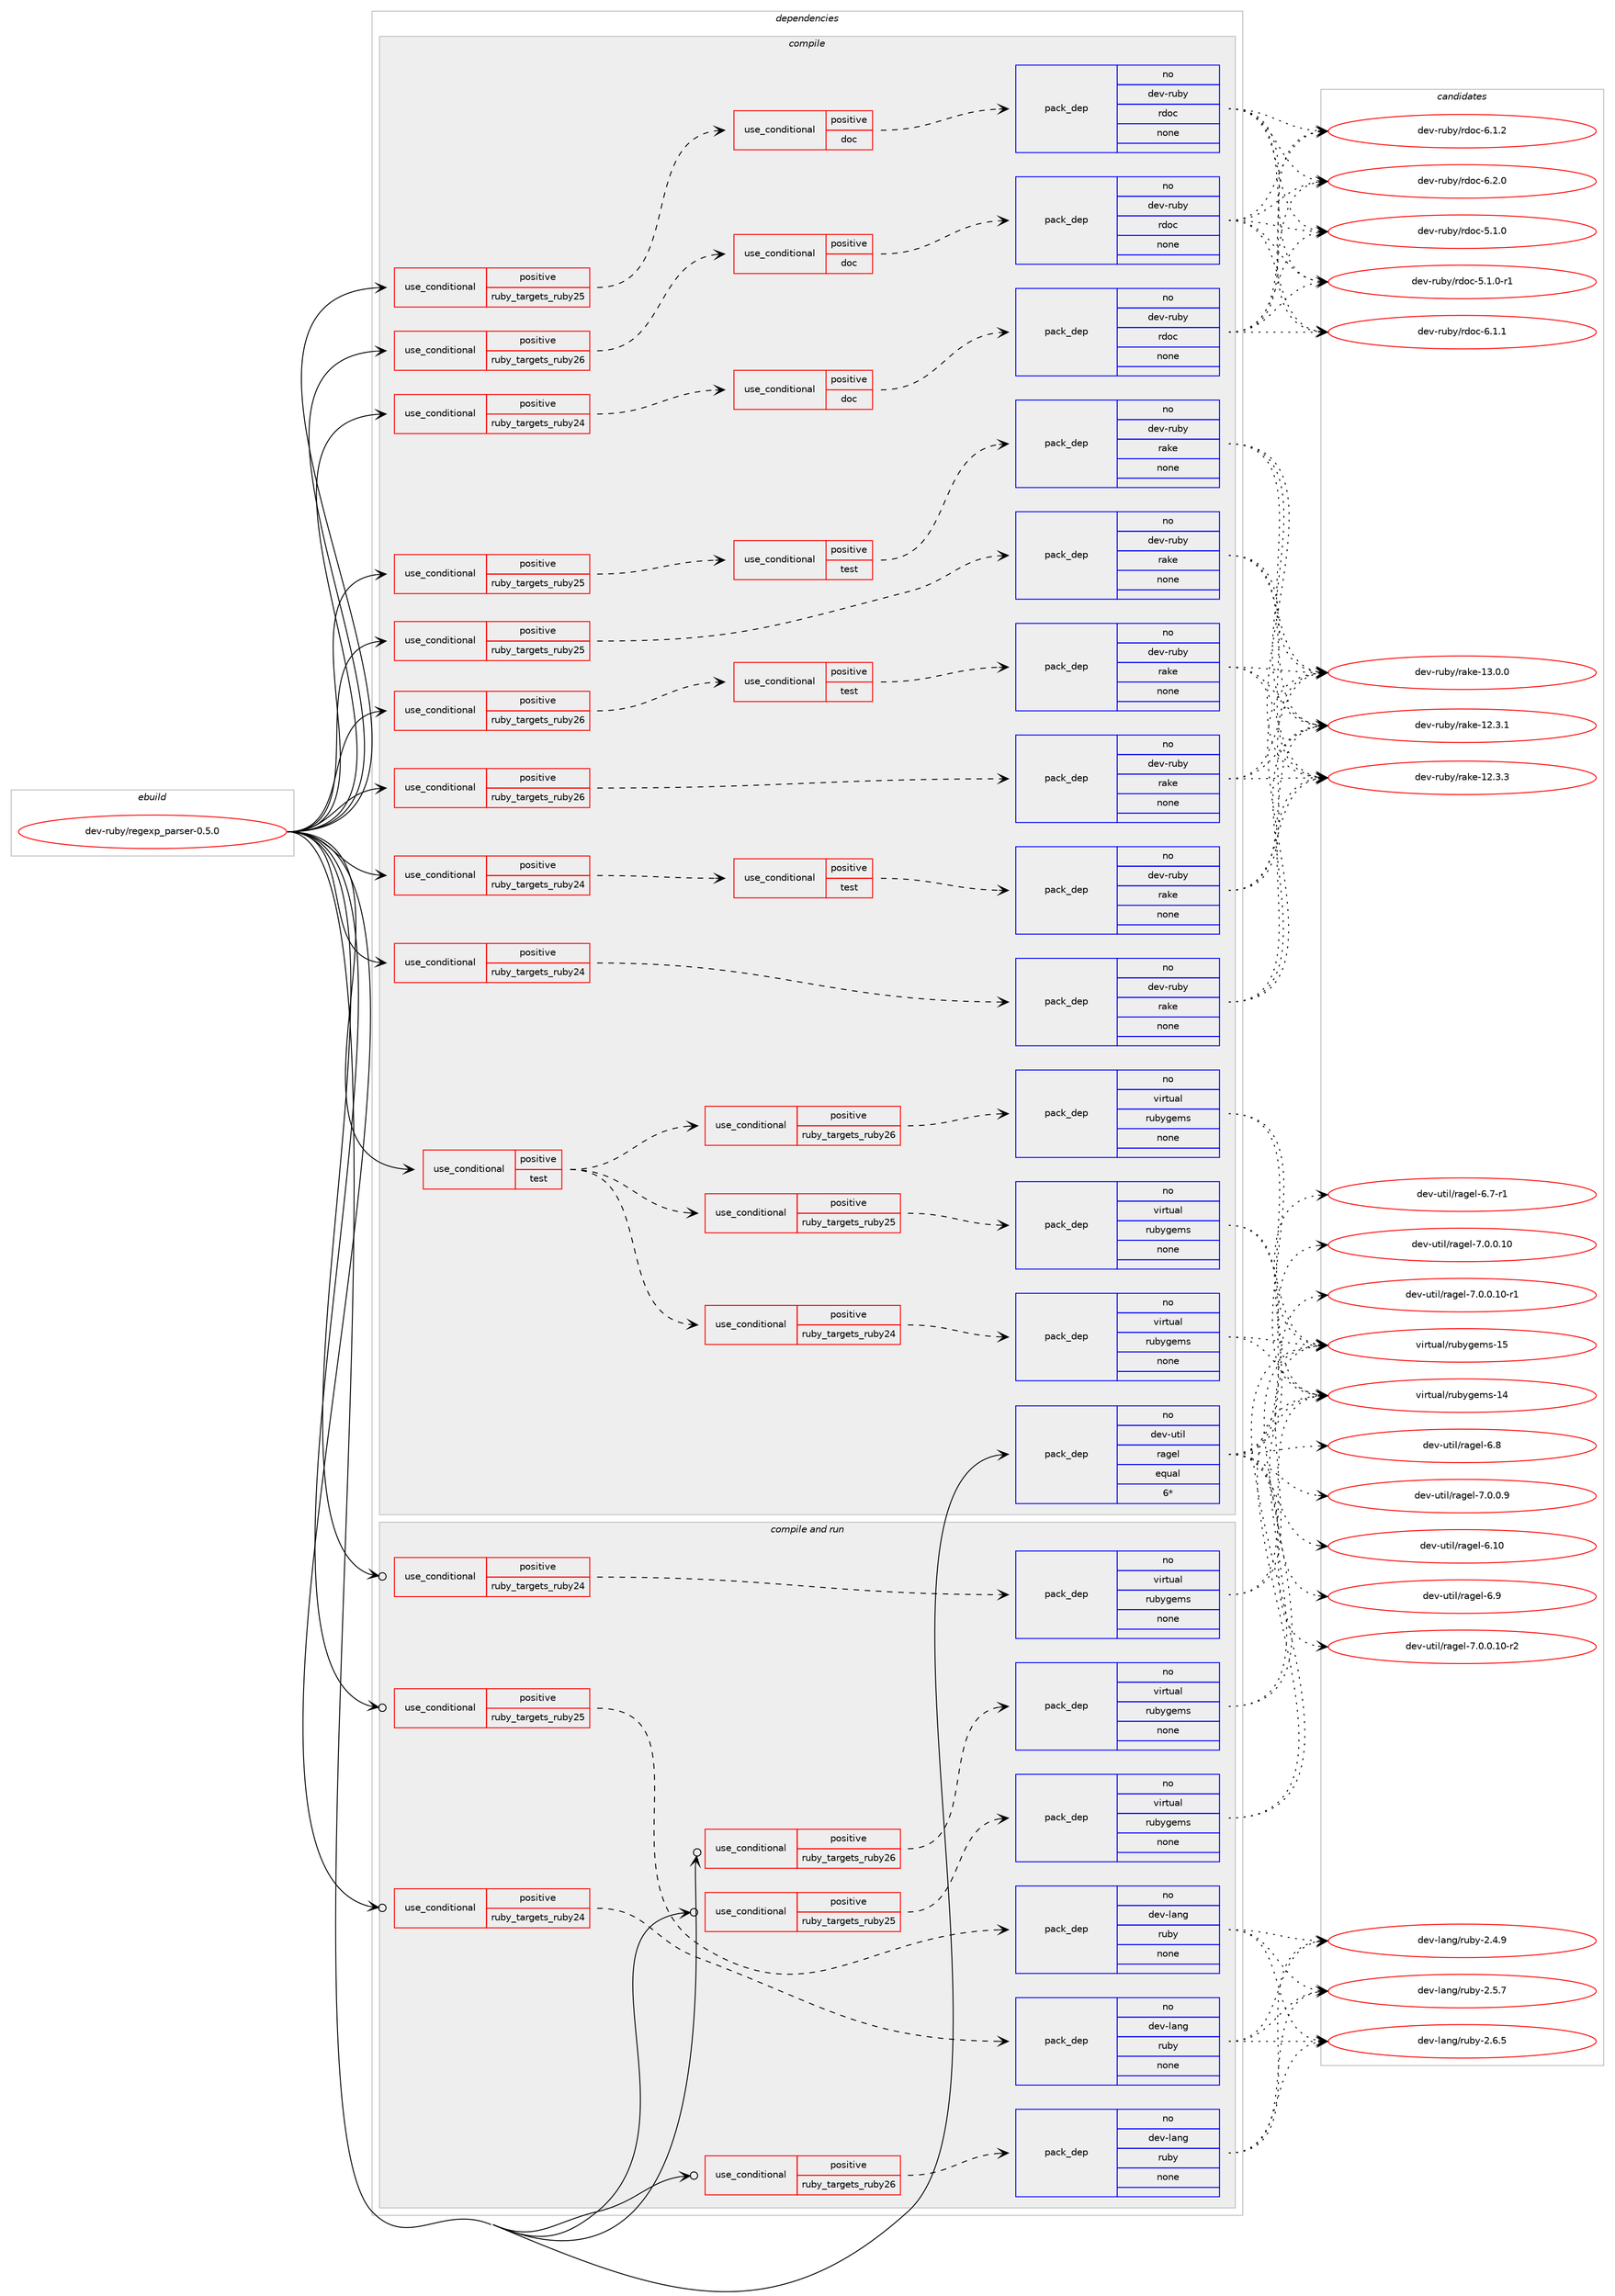 digraph prolog {

# *************
# Graph options
# *************

newrank=true;
concentrate=true;
compound=true;
graph [rankdir=LR,fontname=Helvetica,fontsize=10,ranksep=1.5];#, ranksep=2.5, nodesep=0.2];
edge  [arrowhead=vee];
node  [fontname=Helvetica,fontsize=10];

# **********
# The ebuild
# **********

subgraph cluster_leftcol {
color=gray;
rank=same;
label=<<i>ebuild</i>>;
id [label="dev-ruby/regexp_parser-0.5.0", color=red, width=4, href="../dev-ruby/regexp_parser-0.5.0.svg"];
}

# ****************
# The dependencies
# ****************

subgraph cluster_midcol {
color=gray;
label=<<i>dependencies</i>>;
subgraph cluster_compile {
fillcolor="#eeeeee";
style=filled;
label=<<i>compile</i>>;
subgraph cond172670 {
dependency705188 [label=<<TABLE BORDER="0" CELLBORDER="1" CELLSPACING="0" CELLPADDING="4"><TR><TD ROWSPAN="3" CELLPADDING="10">use_conditional</TD></TR><TR><TD>positive</TD></TR><TR><TD>ruby_targets_ruby24</TD></TR></TABLE>>, shape=none, color=red];
subgraph cond172671 {
dependency705189 [label=<<TABLE BORDER="0" CELLBORDER="1" CELLSPACING="0" CELLPADDING="4"><TR><TD ROWSPAN="3" CELLPADDING="10">use_conditional</TD></TR><TR><TD>positive</TD></TR><TR><TD>doc</TD></TR></TABLE>>, shape=none, color=red];
subgraph pack520488 {
dependency705190 [label=<<TABLE BORDER="0" CELLBORDER="1" CELLSPACING="0" CELLPADDING="4" WIDTH="220"><TR><TD ROWSPAN="6" CELLPADDING="30">pack_dep</TD></TR><TR><TD WIDTH="110">no</TD></TR><TR><TD>dev-ruby</TD></TR><TR><TD>rdoc</TD></TR><TR><TD>none</TD></TR><TR><TD></TD></TR></TABLE>>, shape=none, color=blue];
}
dependency705189:e -> dependency705190:w [weight=20,style="dashed",arrowhead="vee"];
}
dependency705188:e -> dependency705189:w [weight=20,style="dashed",arrowhead="vee"];
}
id:e -> dependency705188:w [weight=20,style="solid",arrowhead="vee"];
subgraph cond172672 {
dependency705191 [label=<<TABLE BORDER="0" CELLBORDER="1" CELLSPACING="0" CELLPADDING="4"><TR><TD ROWSPAN="3" CELLPADDING="10">use_conditional</TD></TR><TR><TD>positive</TD></TR><TR><TD>ruby_targets_ruby24</TD></TR></TABLE>>, shape=none, color=red];
subgraph cond172673 {
dependency705192 [label=<<TABLE BORDER="0" CELLBORDER="1" CELLSPACING="0" CELLPADDING="4"><TR><TD ROWSPAN="3" CELLPADDING="10">use_conditional</TD></TR><TR><TD>positive</TD></TR><TR><TD>test</TD></TR></TABLE>>, shape=none, color=red];
subgraph pack520489 {
dependency705193 [label=<<TABLE BORDER="0" CELLBORDER="1" CELLSPACING="0" CELLPADDING="4" WIDTH="220"><TR><TD ROWSPAN="6" CELLPADDING="30">pack_dep</TD></TR><TR><TD WIDTH="110">no</TD></TR><TR><TD>dev-ruby</TD></TR><TR><TD>rake</TD></TR><TR><TD>none</TD></TR><TR><TD></TD></TR></TABLE>>, shape=none, color=blue];
}
dependency705192:e -> dependency705193:w [weight=20,style="dashed",arrowhead="vee"];
}
dependency705191:e -> dependency705192:w [weight=20,style="dashed",arrowhead="vee"];
}
id:e -> dependency705191:w [weight=20,style="solid",arrowhead="vee"];
subgraph cond172674 {
dependency705194 [label=<<TABLE BORDER="0" CELLBORDER="1" CELLSPACING="0" CELLPADDING="4"><TR><TD ROWSPAN="3" CELLPADDING="10">use_conditional</TD></TR><TR><TD>positive</TD></TR><TR><TD>ruby_targets_ruby24</TD></TR></TABLE>>, shape=none, color=red];
subgraph pack520490 {
dependency705195 [label=<<TABLE BORDER="0" CELLBORDER="1" CELLSPACING="0" CELLPADDING="4" WIDTH="220"><TR><TD ROWSPAN="6" CELLPADDING="30">pack_dep</TD></TR><TR><TD WIDTH="110">no</TD></TR><TR><TD>dev-ruby</TD></TR><TR><TD>rake</TD></TR><TR><TD>none</TD></TR><TR><TD></TD></TR></TABLE>>, shape=none, color=blue];
}
dependency705194:e -> dependency705195:w [weight=20,style="dashed",arrowhead="vee"];
}
id:e -> dependency705194:w [weight=20,style="solid",arrowhead="vee"];
subgraph cond172675 {
dependency705196 [label=<<TABLE BORDER="0" CELLBORDER="1" CELLSPACING="0" CELLPADDING="4"><TR><TD ROWSPAN="3" CELLPADDING="10">use_conditional</TD></TR><TR><TD>positive</TD></TR><TR><TD>ruby_targets_ruby25</TD></TR></TABLE>>, shape=none, color=red];
subgraph cond172676 {
dependency705197 [label=<<TABLE BORDER="0" CELLBORDER="1" CELLSPACING="0" CELLPADDING="4"><TR><TD ROWSPAN="3" CELLPADDING="10">use_conditional</TD></TR><TR><TD>positive</TD></TR><TR><TD>doc</TD></TR></TABLE>>, shape=none, color=red];
subgraph pack520491 {
dependency705198 [label=<<TABLE BORDER="0" CELLBORDER="1" CELLSPACING="0" CELLPADDING="4" WIDTH="220"><TR><TD ROWSPAN="6" CELLPADDING="30">pack_dep</TD></TR><TR><TD WIDTH="110">no</TD></TR><TR><TD>dev-ruby</TD></TR><TR><TD>rdoc</TD></TR><TR><TD>none</TD></TR><TR><TD></TD></TR></TABLE>>, shape=none, color=blue];
}
dependency705197:e -> dependency705198:w [weight=20,style="dashed",arrowhead="vee"];
}
dependency705196:e -> dependency705197:w [weight=20,style="dashed",arrowhead="vee"];
}
id:e -> dependency705196:w [weight=20,style="solid",arrowhead="vee"];
subgraph cond172677 {
dependency705199 [label=<<TABLE BORDER="0" CELLBORDER="1" CELLSPACING="0" CELLPADDING="4"><TR><TD ROWSPAN="3" CELLPADDING="10">use_conditional</TD></TR><TR><TD>positive</TD></TR><TR><TD>ruby_targets_ruby25</TD></TR></TABLE>>, shape=none, color=red];
subgraph cond172678 {
dependency705200 [label=<<TABLE BORDER="0" CELLBORDER="1" CELLSPACING="0" CELLPADDING="4"><TR><TD ROWSPAN="3" CELLPADDING="10">use_conditional</TD></TR><TR><TD>positive</TD></TR><TR><TD>test</TD></TR></TABLE>>, shape=none, color=red];
subgraph pack520492 {
dependency705201 [label=<<TABLE BORDER="0" CELLBORDER="1" CELLSPACING="0" CELLPADDING="4" WIDTH="220"><TR><TD ROWSPAN="6" CELLPADDING="30">pack_dep</TD></TR><TR><TD WIDTH="110">no</TD></TR><TR><TD>dev-ruby</TD></TR><TR><TD>rake</TD></TR><TR><TD>none</TD></TR><TR><TD></TD></TR></TABLE>>, shape=none, color=blue];
}
dependency705200:e -> dependency705201:w [weight=20,style="dashed",arrowhead="vee"];
}
dependency705199:e -> dependency705200:w [weight=20,style="dashed",arrowhead="vee"];
}
id:e -> dependency705199:w [weight=20,style="solid",arrowhead="vee"];
subgraph cond172679 {
dependency705202 [label=<<TABLE BORDER="0" CELLBORDER="1" CELLSPACING="0" CELLPADDING="4"><TR><TD ROWSPAN="3" CELLPADDING="10">use_conditional</TD></TR><TR><TD>positive</TD></TR><TR><TD>ruby_targets_ruby25</TD></TR></TABLE>>, shape=none, color=red];
subgraph pack520493 {
dependency705203 [label=<<TABLE BORDER="0" CELLBORDER="1" CELLSPACING="0" CELLPADDING="4" WIDTH="220"><TR><TD ROWSPAN="6" CELLPADDING="30">pack_dep</TD></TR><TR><TD WIDTH="110">no</TD></TR><TR><TD>dev-ruby</TD></TR><TR><TD>rake</TD></TR><TR><TD>none</TD></TR><TR><TD></TD></TR></TABLE>>, shape=none, color=blue];
}
dependency705202:e -> dependency705203:w [weight=20,style="dashed",arrowhead="vee"];
}
id:e -> dependency705202:w [weight=20,style="solid",arrowhead="vee"];
subgraph cond172680 {
dependency705204 [label=<<TABLE BORDER="0" CELLBORDER="1" CELLSPACING="0" CELLPADDING="4"><TR><TD ROWSPAN="3" CELLPADDING="10">use_conditional</TD></TR><TR><TD>positive</TD></TR><TR><TD>ruby_targets_ruby26</TD></TR></TABLE>>, shape=none, color=red];
subgraph cond172681 {
dependency705205 [label=<<TABLE BORDER="0" CELLBORDER="1" CELLSPACING="0" CELLPADDING="4"><TR><TD ROWSPAN="3" CELLPADDING="10">use_conditional</TD></TR><TR><TD>positive</TD></TR><TR><TD>doc</TD></TR></TABLE>>, shape=none, color=red];
subgraph pack520494 {
dependency705206 [label=<<TABLE BORDER="0" CELLBORDER="1" CELLSPACING="0" CELLPADDING="4" WIDTH="220"><TR><TD ROWSPAN="6" CELLPADDING="30">pack_dep</TD></TR><TR><TD WIDTH="110">no</TD></TR><TR><TD>dev-ruby</TD></TR><TR><TD>rdoc</TD></TR><TR><TD>none</TD></TR><TR><TD></TD></TR></TABLE>>, shape=none, color=blue];
}
dependency705205:e -> dependency705206:w [weight=20,style="dashed",arrowhead="vee"];
}
dependency705204:e -> dependency705205:w [weight=20,style="dashed",arrowhead="vee"];
}
id:e -> dependency705204:w [weight=20,style="solid",arrowhead="vee"];
subgraph cond172682 {
dependency705207 [label=<<TABLE BORDER="0" CELLBORDER="1" CELLSPACING="0" CELLPADDING="4"><TR><TD ROWSPAN="3" CELLPADDING="10">use_conditional</TD></TR><TR><TD>positive</TD></TR><TR><TD>ruby_targets_ruby26</TD></TR></TABLE>>, shape=none, color=red];
subgraph cond172683 {
dependency705208 [label=<<TABLE BORDER="0" CELLBORDER="1" CELLSPACING="0" CELLPADDING="4"><TR><TD ROWSPAN="3" CELLPADDING="10">use_conditional</TD></TR><TR><TD>positive</TD></TR><TR><TD>test</TD></TR></TABLE>>, shape=none, color=red];
subgraph pack520495 {
dependency705209 [label=<<TABLE BORDER="0" CELLBORDER="1" CELLSPACING="0" CELLPADDING="4" WIDTH="220"><TR><TD ROWSPAN="6" CELLPADDING="30">pack_dep</TD></TR><TR><TD WIDTH="110">no</TD></TR><TR><TD>dev-ruby</TD></TR><TR><TD>rake</TD></TR><TR><TD>none</TD></TR><TR><TD></TD></TR></TABLE>>, shape=none, color=blue];
}
dependency705208:e -> dependency705209:w [weight=20,style="dashed",arrowhead="vee"];
}
dependency705207:e -> dependency705208:w [weight=20,style="dashed",arrowhead="vee"];
}
id:e -> dependency705207:w [weight=20,style="solid",arrowhead="vee"];
subgraph cond172684 {
dependency705210 [label=<<TABLE BORDER="0" CELLBORDER="1" CELLSPACING="0" CELLPADDING="4"><TR><TD ROWSPAN="3" CELLPADDING="10">use_conditional</TD></TR><TR><TD>positive</TD></TR><TR><TD>ruby_targets_ruby26</TD></TR></TABLE>>, shape=none, color=red];
subgraph pack520496 {
dependency705211 [label=<<TABLE BORDER="0" CELLBORDER="1" CELLSPACING="0" CELLPADDING="4" WIDTH="220"><TR><TD ROWSPAN="6" CELLPADDING="30">pack_dep</TD></TR><TR><TD WIDTH="110">no</TD></TR><TR><TD>dev-ruby</TD></TR><TR><TD>rake</TD></TR><TR><TD>none</TD></TR><TR><TD></TD></TR></TABLE>>, shape=none, color=blue];
}
dependency705210:e -> dependency705211:w [weight=20,style="dashed",arrowhead="vee"];
}
id:e -> dependency705210:w [weight=20,style="solid",arrowhead="vee"];
subgraph cond172685 {
dependency705212 [label=<<TABLE BORDER="0" CELLBORDER="1" CELLSPACING="0" CELLPADDING="4"><TR><TD ROWSPAN="3" CELLPADDING="10">use_conditional</TD></TR><TR><TD>positive</TD></TR><TR><TD>test</TD></TR></TABLE>>, shape=none, color=red];
subgraph cond172686 {
dependency705213 [label=<<TABLE BORDER="0" CELLBORDER="1" CELLSPACING="0" CELLPADDING="4"><TR><TD ROWSPAN="3" CELLPADDING="10">use_conditional</TD></TR><TR><TD>positive</TD></TR><TR><TD>ruby_targets_ruby24</TD></TR></TABLE>>, shape=none, color=red];
subgraph pack520497 {
dependency705214 [label=<<TABLE BORDER="0" CELLBORDER="1" CELLSPACING="0" CELLPADDING="4" WIDTH="220"><TR><TD ROWSPAN="6" CELLPADDING="30">pack_dep</TD></TR><TR><TD WIDTH="110">no</TD></TR><TR><TD>virtual</TD></TR><TR><TD>rubygems</TD></TR><TR><TD>none</TD></TR><TR><TD></TD></TR></TABLE>>, shape=none, color=blue];
}
dependency705213:e -> dependency705214:w [weight=20,style="dashed",arrowhead="vee"];
}
dependency705212:e -> dependency705213:w [weight=20,style="dashed",arrowhead="vee"];
subgraph cond172687 {
dependency705215 [label=<<TABLE BORDER="0" CELLBORDER="1" CELLSPACING="0" CELLPADDING="4"><TR><TD ROWSPAN="3" CELLPADDING="10">use_conditional</TD></TR><TR><TD>positive</TD></TR><TR><TD>ruby_targets_ruby25</TD></TR></TABLE>>, shape=none, color=red];
subgraph pack520498 {
dependency705216 [label=<<TABLE BORDER="0" CELLBORDER="1" CELLSPACING="0" CELLPADDING="4" WIDTH="220"><TR><TD ROWSPAN="6" CELLPADDING="30">pack_dep</TD></TR><TR><TD WIDTH="110">no</TD></TR><TR><TD>virtual</TD></TR><TR><TD>rubygems</TD></TR><TR><TD>none</TD></TR><TR><TD></TD></TR></TABLE>>, shape=none, color=blue];
}
dependency705215:e -> dependency705216:w [weight=20,style="dashed",arrowhead="vee"];
}
dependency705212:e -> dependency705215:w [weight=20,style="dashed",arrowhead="vee"];
subgraph cond172688 {
dependency705217 [label=<<TABLE BORDER="0" CELLBORDER="1" CELLSPACING="0" CELLPADDING="4"><TR><TD ROWSPAN="3" CELLPADDING="10">use_conditional</TD></TR><TR><TD>positive</TD></TR><TR><TD>ruby_targets_ruby26</TD></TR></TABLE>>, shape=none, color=red];
subgraph pack520499 {
dependency705218 [label=<<TABLE BORDER="0" CELLBORDER="1" CELLSPACING="0" CELLPADDING="4" WIDTH="220"><TR><TD ROWSPAN="6" CELLPADDING="30">pack_dep</TD></TR><TR><TD WIDTH="110">no</TD></TR><TR><TD>virtual</TD></TR><TR><TD>rubygems</TD></TR><TR><TD>none</TD></TR><TR><TD></TD></TR></TABLE>>, shape=none, color=blue];
}
dependency705217:e -> dependency705218:w [weight=20,style="dashed",arrowhead="vee"];
}
dependency705212:e -> dependency705217:w [weight=20,style="dashed",arrowhead="vee"];
}
id:e -> dependency705212:w [weight=20,style="solid",arrowhead="vee"];
subgraph pack520500 {
dependency705219 [label=<<TABLE BORDER="0" CELLBORDER="1" CELLSPACING="0" CELLPADDING="4" WIDTH="220"><TR><TD ROWSPAN="6" CELLPADDING="30">pack_dep</TD></TR><TR><TD WIDTH="110">no</TD></TR><TR><TD>dev-util</TD></TR><TR><TD>ragel</TD></TR><TR><TD>equal</TD></TR><TR><TD>6*</TD></TR></TABLE>>, shape=none, color=blue];
}
id:e -> dependency705219:w [weight=20,style="solid",arrowhead="vee"];
}
subgraph cluster_compileandrun {
fillcolor="#eeeeee";
style=filled;
label=<<i>compile and run</i>>;
subgraph cond172689 {
dependency705220 [label=<<TABLE BORDER="0" CELLBORDER="1" CELLSPACING="0" CELLPADDING="4"><TR><TD ROWSPAN="3" CELLPADDING="10">use_conditional</TD></TR><TR><TD>positive</TD></TR><TR><TD>ruby_targets_ruby24</TD></TR></TABLE>>, shape=none, color=red];
subgraph pack520501 {
dependency705221 [label=<<TABLE BORDER="0" CELLBORDER="1" CELLSPACING="0" CELLPADDING="4" WIDTH="220"><TR><TD ROWSPAN="6" CELLPADDING="30">pack_dep</TD></TR><TR><TD WIDTH="110">no</TD></TR><TR><TD>dev-lang</TD></TR><TR><TD>ruby</TD></TR><TR><TD>none</TD></TR><TR><TD></TD></TR></TABLE>>, shape=none, color=blue];
}
dependency705220:e -> dependency705221:w [weight=20,style="dashed",arrowhead="vee"];
}
id:e -> dependency705220:w [weight=20,style="solid",arrowhead="odotvee"];
subgraph cond172690 {
dependency705222 [label=<<TABLE BORDER="0" CELLBORDER="1" CELLSPACING="0" CELLPADDING="4"><TR><TD ROWSPAN="3" CELLPADDING="10">use_conditional</TD></TR><TR><TD>positive</TD></TR><TR><TD>ruby_targets_ruby24</TD></TR></TABLE>>, shape=none, color=red];
subgraph pack520502 {
dependency705223 [label=<<TABLE BORDER="0" CELLBORDER="1" CELLSPACING="0" CELLPADDING="4" WIDTH="220"><TR><TD ROWSPAN="6" CELLPADDING="30">pack_dep</TD></TR><TR><TD WIDTH="110">no</TD></TR><TR><TD>virtual</TD></TR><TR><TD>rubygems</TD></TR><TR><TD>none</TD></TR><TR><TD></TD></TR></TABLE>>, shape=none, color=blue];
}
dependency705222:e -> dependency705223:w [weight=20,style="dashed",arrowhead="vee"];
}
id:e -> dependency705222:w [weight=20,style="solid",arrowhead="odotvee"];
subgraph cond172691 {
dependency705224 [label=<<TABLE BORDER="0" CELLBORDER="1" CELLSPACING="0" CELLPADDING="4"><TR><TD ROWSPAN="3" CELLPADDING="10">use_conditional</TD></TR><TR><TD>positive</TD></TR><TR><TD>ruby_targets_ruby25</TD></TR></TABLE>>, shape=none, color=red];
subgraph pack520503 {
dependency705225 [label=<<TABLE BORDER="0" CELLBORDER="1" CELLSPACING="0" CELLPADDING="4" WIDTH="220"><TR><TD ROWSPAN="6" CELLPADDING="30">pack_dep</TD></TR><TR><TD WIDTH="110">no</TD></TR><TR><TD>dev-lang</TD></TR><TR><TD>ruby</TD></TR><TR><TD>none</TD></TR><TR><TD></TD></TR></TABLE>>, shape=none, color=blue];
}
dependency705224:e -> dependency705225:w [weight=20,style="dashed",arrowhead="vee"];
}
id:e -> dependency705224:w [weight=20,style="solid",arrowhead="odotvee"];
subgraph cond172692 {
dependency705226 [label=<<TABLE BORDER="0" CELLBORDER="1" CELLSPACING="0" CELLPADDING="4"><TR><TD ROWSPAN="3" CELLPADDING="10">use_conditional</TD></TR><TR><TD>positive</TD></TR><TR><TD>ruby_targets_ruby25</TD></TR></TABLE>>, shape=none, color=red];
subgraph pack520504 {
dependency705227 [label=<<TABLE BORDER="0" CELLBORDER="1" CELLSPACING="0" CELLPADDING="4" WIDTH="220"><TR><TD ROWSPAN="6" CELLPADDING="30">pack_dep</TD></TR><TR><TD WIDTH="110">no</TD></TR><TR><TD>virtual</TD></TR><TR><TD>rubygems</TD></TR><TR><TD>none</TD></TR><TR><TD></TD></TR></TABLE>>, shape=none, color=blue];
}
dependency705226:e -> dependency705227:w [weight=20,style="dashed",arrowhead="vee"];
}
id:e -> dependency705226:w [weight=20,style="solid",arrowhead="odotvee"];
subgraph cond172693 {
dependency705228 [label=<<TABLE BORDER="0" CELLBORDER="1" CELLSPACING="0" CELLPADDING="4"><TR><TD ROWSPAN="3" CELLPADDING="10">use_conditional</TD></TR><TR><TD>positive</TD></TR><TR><TD>ruby_targets_ruby26</TD></TR></TABLE>>, shape=none, color=red];
subgraph pack520505 {
dependency705229 [label=<<TABLE BORDER="0" CELLBORDER="1" CELLSPACING="0" CELLPADDING="4" WIDTH="220"><TR><TD ROWSPAN="6" CELLPADDING="30">pack_dep</TD></TR><TR><TD WIDTH="110">no</TD></TR><TR><TD>dev-lang</TD></TR><TR><TD>ruby</TD></TR><TR><TD>none</TD></TR><TR><TD></TD></TR></TABLE>>, shape=none, color=blue];
}
dependency705228:e -> dependency705229:w [weight=20,style="dashed",arrowhead="vee"];
}
id:e -> dependency705228:w [weight=20,style="solid",arrowhead="odotvee"];
subgraph cond172694 {
dependency705230 [label=<<TABLE BORDER="0" CELLBORDER="1" CELLSPACING="0" CELLPADDING="4"><TR><TD ROWSPAN="3" CELLPADDING="10">use_conditional</TD></TR><TR><TD>positive</TD></TR><TR><TD>ruby_targets_ruby26</TD></TR></TABLE>>, shape=none, color=red];
subgraph pack520506 {
dependency705231 [label=<<TABLE BORDER="0" CELLBORDER="1" CELLSPACING="0" CELLPADDING="4" WIDTH="220"><TR><TD ROWSPAN="6" CELLPADDING="30">pack_dep</TD></TR><TR><TD WIDTH="110">no</TD></TR><TR><TD>virtual</TD></TR><TR><TD>rubygems</TD></TR><TR><TD>none</TD></TR><TR><TD></TD></TR></TABLE>>, shape=none, color=blue];
}
dependency705230:e -> dependency705231:w [weight=20,style="dashed",arrowhead="vee"];
}
id:e -> dependency705230:w [weight=20,style="solid",arrowhead="odotvee"];
}
subgraph cluster_run {
fillcolor="#eeeeee";
style=filled;
label=<<i>run</i>>;
}
}

# **************
# The candidates
# **************

subgraph cluster_choices {
rank=same;
color=gray;
label=<<i>candidates</i>>;

subgraph choice520488 {
color=black;
nodesep=1;
choice10010111845114117981214711410011199455346494648 [label="dev-ruby/rdoc-5.1.0", color=red, width=4,href="../dev-ruby/rdoc-5.1.0.svg"];
choice100101118451141179812147114100111994553464946484511449 [label="dev-ruby/rdoc-5.1.0-r1", color=red, width=4,href="../dev-ruby/rdoc-5.1.0-r1.svg"];
choice10010111845114117981214711410011199455446494649 [label="dev-ruby/rdoc-6.1.1", color=red, width=4,href="../dev-ruby/rdoc-6.1.1.svg"];
choice10010111845114117981214711410011199455446494650 [label="dev-ruby/rdoc-6.1.2", color=red, width=4,href="../dev-ruby/rdoc-6.1.2.svg"];
choice10010111845114117981214711410011199455446504648 [label="dev-ruby/rdoc-6.2.0", color=red, width=4,href="../dev-ruby/rdoc-6.2.0.svg"];
dependency705190:e -> choice10010111845114117981214711410011199455346494648:w [style=dotted,weight="100"];
dependency705190:e -> choice100101118451141179812147114100111994553464946484511449:w [style=dotted,weight="100"];
dependency705190:e -> choice10010111845114117981214711410011199455446494649:w [style=dotted,weight="100"];
dependency705190:e -> choice10010111845114117981214711410011199455446494650:w [style=dotted,weight="100"];
dependency705190:e -> choice10010111845114117981214711410011199455446504648:w [style=dotted,weight="100"];
}
subgraph choice520489 {
color=black;
nodesep=1;
choice1001011184511411798121471149710710145495046514649 [label="dev-ruby/rake-12.3.1", color=red, width=4,href="../dev-ruby/rake-12.3.1.svg"];
choice1001011184511411798121471149710710145495046514651 [label="dev-ruby/rake-12.3.3", color=red, width=4,href="../dev-ruby/rake-12.3.3.svg"];
choice1001011184511411798121471149710710145495146484648 [label="dev-ruby/rake-13.0.0", color=red, width=4,href="../dev-ruby/rake-13.0.0.svg"];
dependency705193:e -> choice1001011184511411798121471149710710145495046514649:w [style=dotted,weight="100"];
dependency705193:e -> choice1001011184511411798121471149710710145495046514651:w [style=dotted,weight="100"];
dependency705193:e -> choice1001011184511411798121471149710710145495146484648:w [style=dotted,weight="100"];
}
subgraph choice520490 {
color=black;
nodesep=1;
choice1001011184511411798121471149710710145495046514649 [label="dev-ruby/rake-12.3.1", color=red, width=4,href="../dev-ruby/rake-12.3.1.svg"];
choice1001011184511411798121471149710710145495046514651 [label="dev-ruby/rake-12.3.3", color=red, width=4,href="../dev-ruby/rake-12.3.3.svg"];
choice1001011184511411798121471149710710145495146484648 [label="dev-ruby/rake-13.0.0", color=red, width=4,href="../dev-ruby/rake-13.0.0.svg"];
dependency705195:e -> choice1001011184511411798121471149710710145495046514649:w [style=dotted,weight="100"];
dependency705195:e -> choice1001011184511411798121471149710710145495046514651:w [style=dotted,weight="100"];
dependency705195:e -> choice1001011184511411798121471149710710145495146484648:w [style=dotted,weight="100"];
}
subgraph choice520491 {
color=black;
nodesep=1;
choice10010111845114117981214711410011199455346494648 [label="dev-ruby/rdoc-5.1.0", color=red, width=4,href="../dev-ruby/rdoc-5.1.0.svg"];
choice100101118451141179812147114100111994553464946484511449 [label="dev-ruby/rdoc-5.1.0-r1", color=red, width=4,href="../dev-ruby/rdoc-5.1.0-r1.svg"];
choice10010111845114117981214711410011199455446494649 [label="dev-ruby/rdoc-6.1.1", color=red, width=4,href="../dev-ruby/rdoc-6.1.1.svg"];
choice10010111845114117981214711410011199455446494650 [label="dev-ruby/rdoc-6.1.2", color=red, width=4,href="../dev-ruby/rdoc-6.1.2.svg"];
choice10010111845114117981214711410011199455446504648 [label="dev-ruby/rdoc-6.2.0", color=red, width=4,href="../dev-ruby/rdoc-6.2.0.svg"];
dependency705198:e -> choice10010111845114117981214711410011199455346494648:w [style=dotted,weight="100"];
dependency705198:e -> choice100101118451141179812147114100111994553464946484511449:w [style=dotted,weight="100"];
dependency705198:e -> choice10010111845114117981214711410011199455446494649:w [style=dotted,weight="100"];
dependency705198:e -> choice10010111845114117981214711410011199455446494650:w [style=dotted,weight="100"];
dependency705198:e -> choice10010111845114117981214711410011199455446504648:w [style=dotted,weight="100"];
}
subgraph choice520492 {
color=black;
nodesep=1;
choice1001011184511411798121471149710710145495046514649 [label="dev-ruby/rake-12.3.1", color=red, width=4,href="../dev-ruby/rake-12.3.1.svg"];
choice1001011184511411798121471149710710145495046514651 [label="dev-ruby/rake-12.3.3", color=red, width=4,href="../dev-ruby/rake-12.3.3.svg"];
choice1001011184511411798121471149710710145495146484648 [label="dev-ruby/rake-13.0.0", color=red, width=4,href="../dev-ruby/rake-13.0.0.svg"];
dependency705201:e -> choice1001011184511411798121471149710710145495046514649:w [style=dotted,weight="100"];
dependency705201:e -> choice1001011184511411798121471149710710145495046514651:w [style=dotted,weight="100"];
dependency705201:e -> choice1001011184511411798121471149710710145495146484648:w [style=dotted,weight="100"];
}
subgraph choice520493 {
color=black;
nodesep=1;
choice1001011184511411798121471149710710145495046514649 [label="dev-ruby/rake-12.3.1", color=red, width=4,href="../dev-ruby/rake-12.3.1.svg"];
choice1001011184511411798121471149710710145495046514651 [label="dev-ruby/rake-12.3.3", color=red, width=4,href="../dev-ruby/rake-12.3.3.svg"];
choice1001011184511411798121471149710710145495146484648 [label="dev-ruby/rake-13.0.0", color=red, width=4,href="../dev-ruby/rake-13.0.0.svg"];
dependency705203:e -> choice1001011184511411798121471149710710145495046514649:w [style=dotted,weight="100"];
dependency705203:e -> choice1001011184511411798121471149710710145495046514651:w [style=dotted,weight="100"];
dependency705203:e -> choice1001011184511411798121471149710710145495146484648:w [style=dotted,weight="100"];
}
subgraph choice520494 {
color=black;
nodesep=1;
choice10010111845114117981214711410011199455346494648 [label="dev-ruby/rdoc-5.1.0", color=red, width=4,href="../dev-ruby/rdoc-5.1.0.svg"];
choice100101118451141179812147114100111994553464946484511449 [label="dev-ruby/rdoc-5.1.0-r1", color=red, width=4,href="../dev-ruby/rdoc-5.1.0-r1.svg"];
choice10010111845114117981214711410011199455446494649 [label="dev-ruby/rdoc-6.1.1", color=red, width=4,href="../dev-ruby/rdoc-6.1.1.svg"];
choice10010111845114117981214711410011199455446494650 [label="dev-ruby/rdoc-6.1.2", color=red, width=4,href="../dev-ruby/rdoc-6.1.2.svg"];
choice10010111845114117981214711410011199455446504648 [label="dev-ruby/rdoc-6.2.0", color=red, width=4,href="../dev-ruby/rdoc-6.2.0.svg"];
dependency705206:e -> choice10010111845114117981214711410011199455346494648:w [style=dotted,weight="100"];
dependency705206:e -> choice100101118451141179812147114100111994553464946484511449:w [style=dotted,weight="100"];
dependency705206:e -> choice10010111845114117981214711410011199455446494649:w [style=dotted,weight="100"];
dependency705206:e -> choice10010111845114117981214711410011199455446494650:w [style=dotted,weight="100"];
dependency705206:e -> choice10010111845114117981214711410011199455446504648:w [style=dotted,weight="100"];
}
subgraph choice520495 {
color=black;
nodesep=1;
choice1001011184511411798121471149710710145495046514649 [label="dev-ruby/rake-12.3.1", color=red, width=4,href="../dev-ruby/rake-12.3.1.svg"];
choice1001011184511411798121471149710710145495046514651 [label="dev-ruby/rake-12.3.3", color=red, width=4,href="../dev-ruby/rake-12.3.3.svg"];
choice1001011184511411798121471149710710145495146484648 [label="dev-ruby/rake-13.0.0", color=red, width=4,href="../dev-ruby/rake-13.0.0.svg"];
dependency705209:e -> choice1001011184511411798121471149710710145495046514649:w [style=dotted,weight="100"];
dependency705209:e -> choice1001011184511411798121471149710710145495046514651:w [style=dotted,weight="100"];
dependency705209:e -> choice1001011184511411798121471149710710145495146484648:w [style=dotted,weight="100"];
}
subgraph choice520496 {
color=black;
nodesep=1;
choice1001011184511411798121471149710710145495046514649 [label="dev-ruby/rake-12.3.1", color=red, width=4,href="../dev-ruby/rake-12.3.1.svg"];
choice1001011184511411798121471149710710145495046514651 [label="dev-ruby/rake-12.3.3", color=red, width=4,href="../dev-ruby/rake-12.3.3.svg"];
choice1001011184511411798121471149710710145495146484648 [label="dev-ruby/rake-13.0.0", color=red, width=4,href="../dev-ruby/rake-13.0.0.svg"];
dependency705211:e -> choice1001011184511411798121471149710710145495046514649:w [style=dotted,weight="100"];
dependency705211:e -> choice1001011184511411798121471149710710145495046514651:w [style=dotted,weight="100"];
dependency705211:e -> choice1001011184511411798121471149710710145495146484648:w [style=dotted,weight="100"];
}
subgraph choice520497 {
color=black;
nodesep=1;
choice118105114116117971084711411798121103101109115454952 [label="virtual/rubygems-14", color=red, width=4,href="../virtual/rubygems-14.svg"];
choice118105114116117971084711411798121103101109115454953 [label="virtual/rubygems-15", color=red, width=4,href="../virtual/rubygems-15.svg"];
dependency705214:e -> choice118105114116117971084711411798121103101109115454952:w [style=dotted,weight="100"];
dependency705214:e -> choice118105114116117971084711411798121103101109115454953:w [style=dotted,weight="100"];
}
subgraph choice520498 {
color=black;
nodesep=1;
choice118105114116117971084711411798121103101109115454952 [label="virtual/rubygems-14", color=red, width=4,href="../virtual/rubygems-14.svg"];
choice118105114116117971084711411798121103101109115454953 [label="virtual/rubygems-15", color=red, width=4,href="../virtual/rubygems-15.svg"];
dependency705216:e -> choice118105114116117971084711411798121103101109115454952:w [style=dotted,weight="100"];
dependency705216:e -> choice118105114116117971084711411798121103101109115454953:w [style=dotted,weight="100"];
}
subgraph choice520499 {
color=black;
nodesep=1;
choice118105114116117971084711411798121103101109115454952 [label="virtual/rubygems-14", color=red, width=4,href="../virtual/rubygems-14.svg"];
choice118105114116117971084711411798121103101109115454953 [label="virtual/rubygems-15", color=red, width=4,href="../virtual/rubygems-15.svg"];
dependency705218:e -> choice118105114116117971084711411798121103101109115454952:w [style=dotted,weight="100"];
dependency705218:e -> choice118105114116117971084711411798121103101109115454953:w [style=dotted,weight="100"];
}
subgraph choice520500 {
color=black;
nodesep=1;
choice1001011184511711610510847114971031011084554464948 [label="dev-util/ragel-6.10", color=red, width=4,href="../dev-util/ragel-6.10.svg"];
choice100101118451171161051084711497103101108455446554511449 [label="dev-util/ragel-6.7-r1", color=red, width=4,href="../dev-util/ragel-6.7-r1.svg"];
choice10010111845117116105108471149710310110845544656 [label="dev-util/ragel-6.8", color=red, width=4,href="../dev-util/ragel-6.8.svg"];
choice10010111845117116105108471149710310110845544657 [label="dev-util/ragel-6.9", color=red, width=4,href="../dev-util/ragel-6.9.svg"];
choice100101118451171161051084711497103101108455546484648464948 [label="dev-util/ragel-7.0.0.10", color=red, width=4,href="../dev-util/ragel-7.0.0.10.svg"];
choice1001011184511711610510847114971031011084555464846484649484511449 [label="dev-util/ragel-7.0.0.10-r1", color=red, width=4,href="../dev-util/ragel-7.0.0.10-r1.svg"];
choice1001011184511711610510847114971031011084555464846484649484511450 [label="dev-util/ragel-7.0.0.10-r2", color=red, width=4,href="../dev-util/ragel-7.0.0.10-r2.svg"];
choice1001011184511711610510847114971031011084555464846484657 [label="dev-util/ragel-7.0.0.9", color=red, width=4,href="../dev-util/ragel-7.0.0.9.svg"];
dependency705219:e -> choice1001011184511711610510847114971031011084554464948:w [style=dotted,weight="100"];
dependency705219:e -> choice100101118451171161051084711497103101108455446554511449:w [style=dotted,weight="100"];
dependency705219:e -> choice10010111845117116105108471149710310110845544656:w [style=dotted,weight="100"];
dependency705219:e -> choice10010111845117116105108471149710310110845544657:w [style=dotted,weight="100"];
dependency705219:e -> choice100101118451171161051084711497103101108455546484648464948:w [style=dotted,weight="100"];
dependency705219:e -> choice1001011184511711610510847114971031011084555464846484649484511449:w [style=dotted,weight="100"];
dependency705219:e -> choice1001011184511711610510847114971031011084555464846484649484511450:w [style=dotted,weight="100"];
dependency705219:e -> choice1001011184511711610510847114971031011084555464846484657:w [style=dotted,weight="100"];
}
subgraph choice520501 {
color=black;
nodesep=1;
choice10010111845108971101034711411798121455046524657 [label="dev-lang/ruby-2.4.9", color=red, width=4,href="../dev-lang/ruby-2.4.9.svg"];
choice10010111845108971101034711411798121455046534655 [label="dev-lang/ruby-2.5.7", color=red, width=4,href="../dev-lang/ruby-2.5.7.svg"];
choice10010111845108971101034711411798121455046544653 [label="dev-lang/ruby-2.6.5", color=red, width=4,href="../dev-lang/ruby-2.6.5.svg"];
dependency705221:e -> choice10010111845108971101034711411798121455046524657:w [style=dotted,weight="100"];
dependency705221:e -> choice10010111845108971101034711411798121455046534655:w [style=dotted,weight="100"];
dependency705221:e -> choice10010111845108971101034711411798121455046544653:w [style=dotted,weight="100"];
}
subgraph choice520502 {
color=black;
nodesep=1;
choice118105114116117971084711411798121103101109115454952 [label="virtual/rubygems-14", color=red, width=4,href="../virtual/rubygems-14.svg"];
choice118105114116117971084711411798121103101109115454953 [label="virtual/rubygems-15", color=red, width=4,href="../virtual/rubygems-15.svg"];
dependency705223:e -> choice118105114116117971084711411798121103101109115454952:w [style=dotted,weight="100"];
dependency705223:e -> choice118105114116117971084711411798121103101109115454953:w [style=dotted,weight="100"];
}
subgraph choice520503 {
color=black;
nodesep=1;
choice10010111845108971101034711411798121455046524657 [label="dev-lang/ruby-2.4.9", color=red, width=4,href="../dev-lang/ruby-2.4.9.svg"];
choice10010111845108971101034711411798121455046534655 [label="dev-lang/ruby-2.5.7", color=red, width=4,href="../dev-lang/ruby-2.5.7.svg"];
choice10010111845108971101034711411798121455046544653 [label="dev-lang/ruby-2.6.5", color=red, width=4,href="../dev-lang/ruby-2.6.5.svg"];
dependency705225:e -> choice10010111845108971101034711411798121455046524657:w [style=dotted,weight="100"];
dependency705225:e -> choice10010111845108971101034711411798121455046534655:w [style=dotted,weight="100"];
dependency705225:e -> choice10010111845108971101034711411798121455046544653:w [style=dotted,weight="100"];
}
subgraph choice520504 {
color=black;
nodesep=1;
choice118105114116117971084711411798121103101109115454952 [label="virtual/rubygems-14", color=red, width=4,href="../virtual/rubygems-14.svg"];
choice118105114116117971084711411798121103101109115454953 [label="virtual/rubygems-15", color=red, width=4,href="../virtual/rubygems-15.svg"];
dependency705227:e -> choice118105114116117971084711411798121103101109115454952:w [style=dotted,weight="100"];
dependency705227:e -> choice118105114116117971084711411798121103101109115454953:w [style=dotted,weight="100"];
}
subgraph choice520505 {
color=black;
nodesep=1;
choice10010111845108971101034711411798121455046524657 [label="dev-lang/ruby-2.4.9", color=red, width=4,href="../dev-lang/ruby-2.4.9.svg"];
choice10010111845108971101034711411798121455046534655 [label="dev-lang/ruby-2.5.7", color=red, width=4,href="../dev-lang/ruby-2.5.7.svg"];
choice10010111845108971101034711411798121455046544653 [label="dev-lang/ruby-2.6.5", color=red, width=4,href="../dev-lang/ruby-2.6.5.svg"];
dependency705229:e -> choice10010111845108971101034711411798121455046524657:w [style=dotted,weight="100"];
dependency705229:e -> choice10010111845108971101034711411798121455046534655:w [style=dotted,weight="100"];
dependency705229:e -> choice10010111845108971101034711411798121455046544653:w [style=dotted,weight="100"];
}
subgraph choice520506 {
color=black;
nodesep=1;
choice118105114116117971084711411798121103101109115454952 [label="virtual/rubygems-14", color=red, width=4,href="../virtual/rubygems-14.svg"];
choice118105114116117971084711411798121103101109115454953 [label="virtual/rubygems-15", color=red, width=4,href="../virtual/rubygems-15.svg"];
dependency705231:e -> choice118105114116117971084711411798121103101109115454952:w [style=dotted,weight="100"];
dependency705231:e -> choice118105114116117971084711411798121103101109115454953:w [style=dotted,weight="100"];
}
}

}
